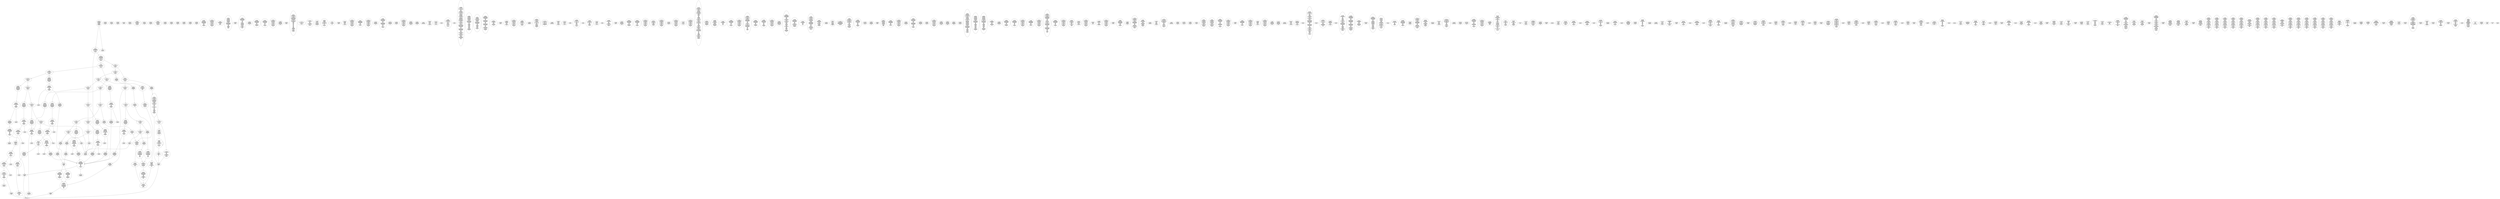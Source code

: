 /* Generated by GvGen v.1.0 (https://www.github.com/stricaud/gvgen) */

digraph G {
compound=true;
   node1 [label="[anywhere]"];
   node2 [label="# 0x0
PUSHX Data
PUSHX Data
MSTORE
CALLVALUE
ISZERO
PUSHX Data
JUMPI
"];
   node3 [label="# 0xc
PUSHX Data
REVERT
"];
   node4 [label="# 0x10
JUMPDEST
PUSHX LogicData
CALLDATASIZE
LT
PUSHX Data
JUMPI
"];
   node5 [label="# 0x1a
PUSHX Data
CALLDATALOAD
PUSHX BitData
SHR
PUSHX LogicData
GT
PUSHX Data
JUMPI
"];
   node6 [label="# 0x2b
PUSHX LogicData
GT
PUSHX Data
JUMPI
"];
   node7 [label="# 0x36
PUSHX LogicData
EQ
PUSHX Data
JUMPI
"];
   node8 [label="# 0x41
PUSHX LogicData
EQ
PUSHX Data
JUMPI
"];
   node9 [label="# 0x4c
PUSHX LogicData
EQ
PUSHX Data
JUMPI
"];
   node10 [label="# 0x57
PUSHX LogicData
EQ
PUSHX Data
JUMPI
"];
   node11 [label="# 0x62
PUSHX LogicData
EQ
PUSHX Data
JUMPI
"];
   node12 [label="# 0x6d
PUSHX LogicData
EQ
PUSHX Data
JUMPI
"];
   node13 [label="# 0x78
PUSHX Data
JUMP
"];
   node14 [label="# 0x7c
JUMPDEST
PUSHX LogicData
EQ
PUSHX Data
JUMPI
"];
   node15 [label="# 0x88
PUSHX LogicData
EQ
PUSHX Data
JUMPI
"];
   node16 [label="# 0x93
PUSHX LogicData
EQ
PUSHX Data
JUMPI
"];
   node17 [label="# 0x9e
PUSHX LogicData
EQ
PUSHX Data
JUMPI
"];
   node18 [label="# 0xa9
PUSHX LogicData
EQ
PUSHX Data
JUMPI
"];
   node19 [label="# 0xb4
PUSHX Data
JUMP
"];
   node20 [label="# 0xb8
JUMPDEST
PUSHX LogicData
GT
PUSHX Data
JUMPI
"];
   node21 [label="# 0xc4
PUSHX LogicData
EQ
PUSHX Data
JUMPI
"];
   node22 [label="# 0xcf
PUSHX LogicData
EQ
PUSHX Data
JUMPI
"];
   node23 [label="# 0xda
PUSHX LogicData
EQ
PUSHX Data
JUMPI
"];
   node24 [label="# 0xe5
PUSHX LogicData
EQ
PUSHX Data
JUMPI
"];
   node25 [label="# 0xf0
PUSHX LogicData
EQ
PUSHX Data
JUMPI
"];
   node26 [label="# 0xfb
PUSHX Data
JUMP
"];
   node27 [label="# 0xff
JUMPDEST
PUSHX LogicData
EQ
PUSHX Data
JUMPI
"];
   node28 [label="# 0x10a
PUSHX LogicData
EQ
PUSHX Data
JUMPI
"];
   node29 [label="# 0x115
PUSHX LogicData
EQ
PUSHX Data
JUMPI
"];
   node30 [label="# 0x120
PUSHX LogicData
EQ
PUSHX Data
JUMPI
"];
   node31 [label="# 0x12b
PUSHX LogicData
EQ
PUSHX Data
JUMPI
"];
   node32 [label="# 0x136
JUMPDEST
PUSHX Data
REVERT
"];
   node33 [label="# 0x13b
JUMPDEST
PUSHX Data
PUSHX Data
CALLDATASIZE
PUSHX Data
PUSHX Data
JUMP
"];
   node34 [label="# 0x149
JUMPDEST
PUSHX Data
JUMP
"];
   node35 [label="# 0x14e
JUMPDEST
PUSHX MemData
MLOAD
PUSHX Data
PUSHX Data
JUMP
"];
   node36 [label="# 0x15b
JUMPDEST
PUSHX MemData
MLOAD
SUB
RETURN
"];
   node37 [label="# 0x164
JUMPDEST
PUSHX Data
PUSHX Data
CALLDATASIZE
PUSHX Data
PUSHX Data
JUMP
"];
   node38 [label="# 0x172
JUMPDEST
PUSHX Data
JUMP
"];
   node39 [label="# 0x177
JUMPDEST
PUSHX MemData
MLOAD
PUSHX Data
PUSHX Data
JUMP
"];
   node40 [label="# 0x184
JUMPDEST
PUSHX Data
PUSHX Data
CALLDATASIZE
PUSHX Data
PUSHX Data
JUMP
"];
   node41 [label="# 0x192
JUMPDEST
PUSHX Data
JUMP
"];
   node42 [label="# 0x197
JUMPDEST
STOP
"];
   node43 [label="# 0x199
JUMPDEST
PUSHX Data
PUSHX Data
CALLDATASIZE
PUSHX Data
PUSHX Data
JUMP
"];
   node44 [label="# 0x1a7
JUMPDEST
PUSHX Data
JUMP
"];
   node45 [label="# 0x1ac
JUMPDEST
PUSHX MemData
MLOAD
PUSHX Data
PUSHX Data
JUMP
"];
   node46 [label="# 0x1b9
JUMPDEST
PUSHX Data
PUSHX Data
CALLDATASIZE
PUSHX Data
PUSHX Data
JUMP
"];
   node47 [label="# 0x1c7
JUMPDEST
PUSHX Data
JUMP
"];
   node48 [label="# 0x1cc
JUMPDEST
PUSHX Data
PUSHX Data
JUMP
"];
   node49 [label="# 0x1d4
JUMPDEST
PUSHX Data
PUSHX Data
CALLDATASIZE
PUSHX Data
PUSHX Data
JUMP
"];
   node50 [label="# 0x1e2
JUMPDEST
PUSHX Data
JUMP
"];
   node51 [label="# 0x1e7
JUMPDEST
PUSHX MemData
MLOAD
PUSHX Data
PUSHX Data
JUMP
"];
   node52 [label="# 0x1f4
JUMPDEST
PUSHX Data
PUSHX Data
JUMP
"];
   node53 [label="# 0x1fc
JUMPDEST
PUSHX Data
PUSHX Data
CALLDATASIZE
PUSHX Data
PUSHX Data
JUMP
"];
   node54 [label="# 0x20a
JUMPDEST
PUSHX Data
JUMP
"];
   node55 [label="# 0x20f
JUMPDEST
PUSHX Data
PUSHX Data
JUMP
"];
   node56 [label="# 0x217
JUMPDEST
PUSHX Data
PUSHX Data
JUMP
"];
   node57 [label="# 0x21f
JUMPDEST
PUSHX Data
PUSHX Data
JUMP
"];
   node58 [label="# 0x227
JUMPDEST
PUSHX MemData
MLOAD
PUSHX Data
PUSHX Data
JUMP
"];
   node59 [label="# 0x234
JUMPDEST
PUSHX Data
PUSHX Data
CALLDATASIZE
PUSHX Data
PUSHX Data
JUMP
"];
   node60 [label="# 0x242
JUMPDEST
PUSHX Data
JUMP
"];
   node61 [label="# 0x247
JUMPDEST
PUSHX Data
PUSHX Data
JUMP
"];
   node62 [label="# 0x24f
JUMPDEST
PUSHX Data
PUSHX Data
JUMP
"];
   node63 [label="# 0x257
JUMPDEST
PUSHX Data
PUSHX Data
JUMP
"];
   node64 [label="# 0x25f
JUMPDEST
PUSHX Data
PUSHX Data
CALLDATASIZE
PUSHX Data
PUSHX Data
JUMP
"];
   node65 [label="# 0x26d
JUMPDEST
PUSHX Data
JUMP
"];
   node66 [label="# 0x272
JUMPDEST
PUSHX Data
PUSHX Data
CALLDATASIZE
PUSHX Data
PUSHX Data
JUMP
"];
   node67 [label="# 0x280
JUMPDEST
PUSHX Data
JUMP
"];
   node68 [label="# 0x285
JUMPDEST
PUSHX Data
PUSHX Data
CALLDATASIZE
PUSHX Data
PUSHX Data
JUMP
"];
   node69 [label="# 0x293
JUMPDEST
PUSHX Data
JUMP
"];
   node70 [label="# 0x298
JUMPDEST
PUSHX Data
PUSHX Data
CALLDATASIZE
PUSHX Data
PUSHX Data
JUMP
"];
   node71 [label="# 0x2a6
JUMPDEST
PUSHX Data
JUMP
"];
   node72 [label="# 0x2ab
JUMPDEST
PUSHX Data
PUSHX Data
JUMP
"];
   node73 [label="# 0x2b3
JUMPDEST
PUSHX Data
PUSHX ArithData
PUSHX BitData
PUSHX BitData
SHL
SUB
AND
PUSHX Data
JUMPI
"];
   node74 [label="# 0x2c4
PUSHX MemData
MLOAD
PUSHX BitData
PUSHX BitData
SHL
MSTORE
PUSHX ArithData
ADD
PUSHX Data
PUSHX Data
JUMP
"];
   node75 [label="# 0x2db
JUMPDEST
PUSHX MemData
MLOAD
SUB
REVERT
"];
   node76 [label="# 0x2e4
JUMPDEST
PUSHX Data
MSTORE
PUSHX Data
PUSHX Data
MSTORE
PUSHX Data
SHA3
PUSHX ArithData
PUSHX BitData
PUSHX BitData
SHL
SUB
AND
MSTORE
MSTORE
SHA3
SLOAD
"];
   node77 [label="# 0x309
JUMPDEST
JUMP
"];
   node78 [label="# 0x30f
JUMPDEST
PUSHX ArithData
PUSHX BitData
PUSHX BitData
SHL
SUB
NOT
AND
PUSHX Data
MSTORE
PUSHX Data
MSTORE
PUSHX Data
SHA3
SLOAD
PUSHX BitData
AND
JUMP
"];
   node79 [label="# 0x32e
JUMPDEST
PUSHX Data
PUSHX Data
JUMP
"];
   node80 [label="# 0x336
JUMPDEST
PUSHX ArithData
PUSHX BitData
PUSHX BitData
SHL
SUB
AND
PUSHX Data
PUSHX Data
JUMP
"];
   node81 [label="# 0x347
JUMPDEST
PUSHX ArithData
PUSHX BitData
PUSHX BitData
SHL
SUB
AND
EQ
PUSHX Data
JUMPI
"];
   node82 [label="# 0x356
PUSHX MemData
MLOAD
PUSHX BitData
PUSHX BitData
SHL
MSTORE
PUSHX ArithData
ADD
PUSHX Data
PUSHX Data
JUMP
"];
   node83 [label="# 0x36d
JUMPDEST
PUSHX Data
PUSHX Data
PUSHX Data
JUMP
"];
   node84 [label="# 0x379
JUMPDEST
JUMP
"];
   node85 [label="# 0x37e
JUMPDEST
PUSHX StorData
SLOAD
PUSHX MemData
MLOAD
PUSHX ArithData
PUSHX ArithData
PUSHX Data
PUSHX BitData
NOT
PUSHX ArithData
PUSHX BitData
AND
ISZERO
MUL
ADD
AND
DIV
ADD
DIV
MUL
ADD
ADD
MSTORE
MSTORE
PUSHX Data
ADD
ISZERO
PUSHX Data
JUMPI
"];
   node86 [label="# 0x3c4
PUSHX LogicData
LT
PUSHX Data
JUMPI
"];
   node87 [label="# 0x3cc
PUSHX ArithData
SLOAD
DIV
MUL
MSTORE
PUSHX ArithData
ADD
PUSHX Data
JUMP
"];
   node88 [label="# 0x3df
JUMPDEST
ADD
PUSHX Data
MSTORE
PUSHX Data
PUSHX Data
SHA3
"];
   node89 [label="# 0x3ed
JUMPDEST
SLOAD
MSTORE
PUSHX ArithData
ADD
PUSHX ArithData
ADD
GT
PUSHX Data
JUMPI
"];
   node90 [label="# 0x401
SUB
PUSHX BitData
AND
ADD
"];
   node91 [label="# 0x40a
JUMPDEST
JUMP
"];
   node92 [label="# 0x416
JUMPDEST
MLOAD
MLOAD
EQ
PUSHX Data
JUMPI
"];
   node93 [label="# 0x420
PUSHX MemData
MLOAD
PUSHX BitData
PUSHX BitData
SHL
MSTORE
PUSHX ArithData
ADD
PUSHX Data
PUSHX Data
JUMP
"];
   node94 [label="# 0x437
JUMPDEST
PUSHX ArithData
PUSHX BitData
PUSHX BitData
SHL
SUB
AND
PUSHX Data
JUMPI
"];
   node95 [label="# 0x446
PUSHX MemData
MLOAD
PUSHX BitData
PUSHX BitData
SHL
MSTORE
PUSHX ArithData
ADD
PUSHX Data
PUSHX Data
JUMP
"];
   node96 [label="# 0x45d
JUMPDEST
PUSHX Data
PUSHX Data
JUMP
"];
   node97 [label="# 0x465
JUMPDEST
PUSHX ArithData
PUSHX BitData
PUSHX BitData
SHL
SUB
AND
PUSHX ArithData
PUSHX BitData
PUSHX BitData
SHL
SUB
AND
EQ
PUSHX Data
JUMPI
"];
   node98 [label="# 0x47f
PUSHX Data
PUSHX Data
PUSHX Data
JUMP
"];
   node99 [label="# 0x48b
JUMPDEST
PUSHX Data
JUMPI
"];
   node100 [label="# 0x490
PUSHX MemData
MLOAD
PUSHX BitData
PUSHX BitData
SHL
MSTORE
PUSHX ArithData
ADD
PUSHX Data
PUSHX Data
JUMP
"];
   node101 [label="# 0x4a7
JUMPDEST
PUSHX Data
PUSHX Data
PUSHX Data
JUMP
"];
   node102 [label="# 0x4b1
JUMPDEST
PUSHX Data
PUSHX Data
JUMP
"];
   node103 [label="# 0x4c1
JUMPDEST
PUSHX Data
"];
   node104 [label="# 0x4c4
JUMPDEST
MLOAD
LT
ISZERO
PUSHX Data
JUMPI
"];
   node105 [label="# 0x4ce
PUSHX Data
MLOAD
LT
PUSHX Data
JUMPI
"];
   node106 [label="# 0x4da
INVALID
"];
   node107 [label="# 0x4db
JUMPDEST
PUSHX ArithData
MUL
PUSHX ArithData
ADD
ADD
MLOAD
PUSHX Data
MLOAD
LT
PUSHX Data
JUMPI
"];
   node108 [label="# 0x4f2
INVALID
"];
   node109 [label="# 0x4f3
JUMPDEST
PUSHX ArithData
MUL
PUSHX ArithData
ADD
ADD
MLOAD
PUSHX Data
PUSHX MemData
MLOAD
PUSHX ArithData
ADD
PUSHX Data
MSTORE
PUSHX Data
MSTORE
PUSHX ArithData
ADD
PUSHX Data
PUSHX Data
CODECOPY
PUSHX Data
PUSHX ArithData
MSTORE
PUSHX ArithData
ADD
MSTORE
PUSHX ArithData
ADD
PUSHX Data
SHA3
PUSHX ArithData
PUSHX ArithData
PUSHX BitData
PUSHX BitData
SHL
SUB
AND
PUSHX ArithData
PUSHX BitData
PUSHX BitData
SHL
SUB
AND
MSTORE
PUSHX ArithData
ADD
MSTORE
PUSHX ArithData
ADD
PUSHX Data
SHA3
SLOAD
PUSHX BitData
PUSHX BitData
AND
JUMP
"];
   node110 [label="# 0x560
JUMPDEST
PUSHX Data
MSTORE
PUSHX Data
PUSHX Data
MSTORE
PUSHX Data
SHA3
PUSHX ArithData
PUSHX BitData
PUSHX BitData
SHL
SUB
AND
MSTORE
MSTORE
SHA3
SSTORE
AND
MSTORE
SHA3
SLOAD
PUSHX Data
PUSHX Data
JUMP
"];
   node111 [label="# 0x597
JUMPDEST
PUSHX Data
MSTORE
PUSHX ArithData
PUSHX Data
MSTORE
PUSHX Data
SHA3
PUSHX ArithData
PUSHX BitData
PUSHX BitData
SHL
SUB
AND
MSTORE
MSTORE
SHA3
SSTORE
ADD
PUSHX Data
JUMP
"];
   node112 [label="# 0x5c2
JUMPDEST
PUSHX ArithData
PUSHX BitData
PUSHX BitData
SHL
SUB
AND
PUSHX ArithData
PUSHX BitData
PUSHX BitData
SHL
SUB
AND
PUSHX ArithData
PUSHX BitData
PUSHX BitData
SHL
SUB
AND
PUSHX Data
PUSHX MemData
MLOAD
PUSHX Data
PUSHX Data
JUMP
"];
   node113 [label="# 0x612
JUMPDEST
PUSHX MemData
MLOAD
SUB
LOGX
PUSHX Data
PUSHX Data
JUMP
"];
   node114 [label="# 0x628
JUMPDEST
JUMP
"];
   node115 [label="# 0x630
JUMPDEST
PUSHX StorData
SLOAD
JUMP
"];
   node116 [label="# 0x636
JUMPDEST
PUSHX Data
MLOAD
MLOAD
EQ
PUSHX Data
JUMPI
"];
   node117 [label="# 0x642
PUSHX MemData
MLOAD
PUSHX BitData
PUSHX BitData
SHL
MSTORE
PUSHX ArithData
ADD
PUSHX Data
PUSHX Data
JUMP
"];
   node118 [label="# 0x659
JUMPDEST
PUSHX Data
MLOAD
PUSHX LogicData
GT
ISZERO
PUSHX Data
JUMPI
"];
   node119 [label="# 0x66f
PUSHX Data
REVERT
"];
   node120 [label="# 0x673
JUMPDEST
PUSHX MemData
MLOAD
MSTORE
PUSHX ArithData
MUL
PUSHX ArithData
ADD
ADD
PUSHX Data
MSTORE
ISZERO
PUSHX Data
JUMPI
"];
   node121 [label="# 0x68e
PUSHX ArithData
ADD
PUSHX ArithData
MUL
CALLDATASIZE
CALLDATACOPY
ADD
"];
   node122 [label="# 0x69d
JUMPDEST
PUSHX Data
"];
   node123 [label="# 0x6a3
JUMPDEST
MLOAD
LT
ISZERO
PUSHX Data
JUMPI
"];
   node124 [label="# 0x6ad
PUSHX Data
MLOAD
LT
PUSHX Data
JUMPI
"];
   node125 [label="# 0x6ba
INVALID
"];
   node126 [label="# 0x6bb
JUMPDEST
PUSHX ArithData
MUL
PUSHX ArithData
ADD
ADD
MLOAD
MLOAD
LT
PUSHX Data
JUMPI
"];
   node127 [label="# 0x6ce
INVALID
"];
   node128 [label="# 0x6cf
JUMPDEST
PUSHX ArithData
MUL
PUSHX ArithData
ADD
ADD
MLOAD
PUSHX Data
JUMP
"];
   node129 [label="# 0x6dc
JUMPDEST
MLOAD
LT
PUSHX Data
JUMPI
"];
   node130 [label="# 0x6e7
INVALID
"];
   node131 [label="# 0x6e8
JUMPDEST
PUSHX ArithData
MUL
ADD
ADD
MSTORE
PUSHX ArithData
ADD
PUSHX Data
JUMP
"];
   node132 [label="# 0x6fb
JUMPDEST
JUMP
"];
   node133 [label="# 0x703
JUMPDEST
PUSHX StorData
SLOAD
JUMP
"];
   node134 [label="# 0x709
JUMPDEST
PUSHX Data
PUSHX Data
PUSHX Data
JUMP
"];
   node135 [label="# 0x713
JUMPDEST
PUSHX ArithData
PUSHX BitData
PUSHX BitData
SHL
SUB
AND
PUSHX Data
PUSHX Data
JUMP
"];
   node136 [label="# 0x724
JUMPDEST
PUSHX ArithData
PUSHX BitData
PUSHX BitData
SHL
SUB
AND
EQ
PUSHX Data
JUMPI
"];
   node137 [label="# 0x733
PUSHX MemData
MLOAD
PUSHX BitData
PUSHX BitData
SHL
MSTORE
PUSHX ArithData
ADD
PUSHX Data
PUSHX Data
JUMP
"];
   node138 [label="# 0x74a
JUMPDEST
PUSHX StorData
SLOAD
PUSHX BitData
AND
ISZERO
PUSHX Data
JUMPI
"];
   node139 [label="# 0x756
PUSHX MemData
MLOAD
PUSHX BitData
PUSHX BitData
SHL
MSTORE
PUSHX ArithData
ADD
PUSHX Data
PUSHX Data
JUMP
"];
   node140 [label="# 0x76d
JUMPDEST
PUSHX Data
JUMPI
"];
   node141 [label="# 0x773
PUSHX MemData
MLOAD
PUSHX BitData
PUSHX BitData
SHL
MSTORE
PUSHX ArithData
ADD
PUSHX Data
PUSHX Data
JUMP
"];
   node142 [label="# 0x78a
JUMPDEST
EQ
PUSHX Data
JUMPI
"];
   node143 [label="# 0x792
PUSHX MemData
MLOAD
PUSHX BitData
PUSHX BitData
SHL
MSTORE
PUSHX ArithData
ADD
PUSHX Data
PUSHX Data
JUMP
"];
   node144 [label="# 0x7a9
JUMPDEST
PUSHX StorData
SLOAD
PUSHX BitData
SHL
PUSHX Data
MSTORE
PUSHX Data
PUSHX ArithData
MSTORE
PUSHX MemData
SHA3
SSTORE
MLOAD
MUL
ADD
ADD
MSTORE
MSTORE
PUSHX Data
ADD
CALLDATACOPY
PUSHX Data
ADD
MSTORE
PUSHX MemData
MLOAD
PUSHX ArithData
MUL
ADD
ADD
MSTORE
MSTORE
ADD
CALLDATACOPY
PUSHX Data
ADD
MSTORE
PUSHX MemData
MLOAD
PUSHX ArithData
PUSHX ArithData
ADD
DIV
MUL
ADD
ADD
MSTORE
MSTORE
ADD
CALLDATACOPY
PUSHX Data
ADD
MSTORE
PUSHX Data
JUMP
"];
   node145 [label="# 0x861
JUMPDEST
PUSHX StorData
SLOAD
PUSHX Data
PUSHX Data
PUSHX Data
JUMP
"];
   node146 [label="# 0x86f
JUMPDEST
PUSHX Data
SSTORE
PUSHX MemData
MLOAD
CALLER
PUSHX Data
PUSHX Data
PUSHX Data
JUMP
"];
   node147 [label="# 0x8a6
JUMPDEST
PUSHX MemData
MLOAD
SUB
LOGX
JUMP
"];
   node148 [label="# 0x8ba
JUMPDEST
PUSHX Data
PUSHX Data
JUMP
"];
   node149 [label="# 0x8c2
JUMPDEST
PUSHX ArithData
PUSHX BitData
PUSHX BitData
SHL
SUB
AND
PUSHX Data
PUSHX Data
JUMP
"];
   node150 [label="# 0x8d3
JUMPDEST
PUSHX ArithData
PUSHX BitData
PUSHX BitData
SHL
SUB
AND
EQ
PUSHX Data
JUMPI
"];
   node151 [label="# 0x8e2
PUSHX MemData
MLOAD
PUSHX BitData
PUSHX BitData
SHL
MSTORE
PUSHX ArithData
ADD
PUSHX Data
PUSHX Data
JUMP
"];
   node152 [label="# 0x8f9
JUMPDEST
PUSHX StorData
SLOAD
PUSHX MemData
MLOAD
PUSHX Data
PUSHX ArithData
PUSHX BitData
PUSHX BitData
SHL
SUB
AND
PUSHX Data
LOGX
PUSHX StorData
SLOAD
PUSHX ArithData
PUSHX BitData
PUSHX BitData
SHL
SUB
NOT
AND
SSTORE
JUMP
"];
   node153 [label="# 0x943
JUMPDEST
PUSHX StorData
SLOAD
PUSHX MemData
MLOAD
PUSHX ArithData
PUSHX Data
PUSHX BitData
AND
ISZERO
PUSHX ArithData
MUL
PUSHX BitData
NOT
ADD
AND
DIV
PUSHX ArithData
ADD
DIV
MUL
ADD
ADD
MSTORE
MSTORE
ADD
ISZERO
PUSHX Data
JUMPI
"];
   node154 [label="# 0x983
PUSHX LogicData
LT
PUSHX Data
JUMPI
"];
   node155 [label="# 0x98b
PUSHX ArithData
SLOAD
DIV
MUL
MSTORE
PUSHX ArithData
ADD
PUSHX Data
JUMP
"];
   node156 [label="# 0x99e
JUMPDEST
ADD
PUSHX Data
MSTORE
PUSHX Data
PUSHX Data
SHA3
"];
   node157 [label="# 0x9ac
JUMPDEST
SLOAD
MSTORE
PUSHX ArithData
ADD
PUSHX ArithData
ADD
GT
PUSHX Data
JUMPI
"];
   node158 [label="# 0x9c0
SUB
PUSHX BitData
AND
ADD
"];
   node159 [label="# 0x9c9
JUMPDEST
JUMP
"];
   node160 [label="# 0x9d1
JUMPDEST
PUSHX StorData
SLOAD
PUSHX ArithData
PUSHX BitData
PUSHX BitData
SHL
SUB
AND
"];
   node161 [label="# 0x9de
JUMPDEST
JUMP
"];
   node162 [label="# 0x9e1
JUMPDEST
PUSHX ArithData
PUSHX BitData
PUSHX BitData
SHL
SUB
AND
PUSHX Data
PUSHX Data
JUMP
"];
   node163 [label="# 0x9f3
JUMPDEST
PUSHX ArithData
PUSHX BitData
PUSHX BitData
SHL
SUB
AND
EQ
ISZERO
PUSHX Data
JUMPI
"];
   node164 [label="# 0xa03
PUSHX MemData
MLOAD
PUSHX BitData
PUSHX BitData
SHL
MSTORE
PUSHX ArithData
ADD
PUSHX Data
PUSHX Data
JUMP
"];
   node165 [label="# 0xa1a
JUMPDEST
PUSHX Data
PUSHX Data
PUSHX Data
PUSHX Data
JUMP
"];
   node166 [label="# 0xa27
JUMPDEST
PUSHX ArithData
PUSHX BitData
PUSHX BitData
SHL
SUB
AND
MSTORE
PUSHX ArithData
ADD
MSTORE
PUSHX ArithData
ADD
PUSHX Data
SHA3
AND
MSTORE
MSTORE
SHA3
SLOAD
PUSHX BitData
NOT
AND
ISZERO
ISZERO
OR
SSTORE
PUSHX Data
PUSHX Data
JUMP
"];
   node167 [label="# 0xa6b
JUMPDEST
PUSHX ArithData
PUSHX BitData
PUSHX BitData
SHL
SUB
AND
PUSHX Data
PUSHX MemData
MLOAD
PUSHX Data
PUSHX Data
JUMP
"];
   node168 [label="# 0xaa3
JUMPDEST
PUSHX MemData
MLOAD
SUB
LOGX
JUMP
"];
   node169 [label="# 0xaaf
JUMPDEST
PUSHX StorData
SLOAD
PUSHX ArithData
PUSHX BitData
PUSHX BitData
SHL
SUB
AND
JUMP
"];
   node170 [label="# 0xabe
JUMPDEST
PUSHX StorData
SLOAD
PUSHX ArithData
PUSHX BitData
PUSHX BitData
SHL
SUB
AND
JUMP
"];
   node171 [label="# 0xacd
JUMPDEST
PUSHX StorData
SLOAD
PUSHX BitData
AND
JUMP
"];
   node172 [label="# 0xad6
JUMPDEST
PUSHX StorData
SLOAD
PUSHX MemData
MLOAD
PUSHX BitData
PUSHX BitData
SHL
MSTORE
PUSHX Data
PUSHX ArithData
PUSHX BitData
PUSHX BitData
SHL
SUB
AND
AND
PUSHX Data
PUSHX Data
PUSHX ArithData
ADD
PUSHX Data
JUMP
"];
   node173 [label="# 0xb0f
JUMPDEST
PUSHX Data
PUSHX MemData
MLOAD
SUB
EXTCODESIZE
ISZERO
ISZERO
PUSHX Data
JUMPI
"];
   node174 [label="# 0xb23
PUSHX Data
REVERT
"];
   node175 [label="# 0xb27
JUMPDEST
GAS
STATICCALL
ISZERO
ISZERO
PUSHX Data
JUMPI
"];
   node176 [label="# 0xb32
RETURNDATASIZE
PUSHX Data
RETURNDATACOPY
RETURNDATASIZE
PUSHX Data
REVERT
"];
   node177 [label="# 0xb3b
JUMPDEST
PUSHX MemData
MLOAD
RETURNDATASIZE
PUSHX BitData
NOT
PUSHX ArithData
ADD
AND
ADD
PUSHX Data
MSTORE
ADD
PUSHX Data
PUSHX Data
JUMP
"];
   node178 [label="# 0xb5f
JUMPDEST
PUSHX ArithData
PUSHX BitData
PUSHX BitData
SHL
SUB
AND
EQ
ISZERO
PUSHX Data
JUMPI
"];
   node179 [label="# 0xb6f
PUSHX Data
PUSHX Data
JUMP
"];
   node180 [label="# 0xb78
JUMPDEST
PUSHX Data
PUSHX Data
JUMP
"];
   node181 [label="# 0xb82
JUMPDEST
JUMP
"];
   node182 [label="# 0xb8a
JUMPDEST
PUSHX Data
PUSHX Data
MSTORE
PUSHX Data
MSTORE
PUSHX Data
SHA3
SLOAD
JUMP
"];
   node183 [label="# 0xb9c
JUMPDEST
PUSHX ArithData
PUSHX BitData
PUSHX BitData
SHL
SUB
AND
PUSHX Data
JUMPI
"];
   node184 [label="# 0xbab
PUSHX MemData
MLOAD
PUSHX BitData
PUSHX BitData
SHL
MSTORE
PUSHX ArithData
ADD
PUSHX Data
PUSHX Data
JUMP
"];
   node185 [label="# 0xbc2
JUMPDEST
PUSHX Data
PUSHX Data
JUMP
"];
   node186 [label="# 0xbca
JUMPDEST
PUSHX ArithData
PUSHX BitData
PUSHX BitData
SHL
SUB
AND
PUSHX ArithData
PUSHX BitData
PUSHX BitData
SHL
SUB
AND
EQ
PUSHX Data
JUMPI
"];
   node187 [label="# 0xbe4
PUSHX Data
PUSHX Data
PUSHX Data
JUMP
"];
   node188 [label="# 0xbf0
JUMPDEST
PUSHX Data
JUMPI
"];
   node189 [label="# 0xbf5
PUSHX MemData
MLOAD
PUSHX BitData
PUSHX BitData
SHL
MSTORE
PUSHX ArithData
ADD
PUSHX Data
PUSHX Data
JUMP
"];
   node190 [label="# 0xc0c
JUMPDEST
PUSHX Data
PUSHX Data
PUSHX Data
JUMP
"];
   node191 [label="# 0xc16
JUMPDEST
PUSHX Data
PUSHX Data
PUSHX Data
JUMP
"];
   node192 [label="# 0xc27
JUMPDEST
PUSHX Data
PUSHX Data
JUMP
"];
   node193 [label="# 0xc30
JUMPDEST
PUSHX Data
JUMP
"];
   node194 [label="# 0xc36
JUMPDEST
PUSHX Data
PUSHX MemData
MLOAD
PUSHX ArithData
ADD
PUSHX Data
MSTORE
PUSHX Data
MSTORE
PUSHX ArithData
ADD
PUSHX Data
PUSHX Data
CODECOPY
PUSHX Data
MSTORE
PUSHX Data
PUSHX Data
MSTORE
PUSHX Data
SHA3
PUSHX ArithData
PUSHX BitData
PUSHX BitData
SHL
SUB
AND
MSTORE
MSTORE
SHA3
SLOAD
PUSHX Data
JUMP
"];
   node195 [label="# 0xc7d
JUMPDEST
PUSHX Data
MSTORE
PUSHX Data
PUSHX Data
MSTORE
PUSHX Data
SHA3
PUSHX ArithData
PUSHX BitData
PUSHX BitData
SHL
SUB
AND
MSTORE
MSTORE
SHA3
SSTORE
AND
MSTORE
SHA3
SLOAD
PUSHX Data
PUSHX Data
JUMP
"];
   node196 [label="# 0xcb4
JUMPDEST
PUSHX Data
MSTORE
PUSHX Data
PUSHX Data
MSTORE
PUSHX MemData
SHA3
PUSHX ArithData
PUSHX BitData
PUSHX BitData
SHL
SUB
AND
MSTORE
MSTORE
SHA3
SSTORE
MLOAD
AND
AND
PUSHX Data
PUSHX Data
PUSHX Data
JUMP
"];
   node197 [label="# 0xd1a
JUMPDEST
PUSHX MemData
MLOAD
SUB
LOGX
PUSHX Data
PUSHX Data
JUMP
"];
   node198 [label="# 0xd30
JUMPDEST
PUSHX Data
PUSHX Data
JUMP
"];
   node199 [label="# 0xd38
JUMPDEST
PUSHX ArithData
PUSHX BitData
PUSHX BitData
SHL
SUB
AND
PUSHX Data
PUSHX Data
JUMP
"];
   node200 [label="# 0xd49
JUMPDEST
PUSHX ArithData
PUSHX BitData
PUSHX BitData
SHL
SUB
AND
EQ
PUSHX Data
JUMPI
"];
   node201 [label="# 0xd58
PUSHX MemData
MLOAD
PUSHX BitData
PUSHX BitData
SHL
MSTORE
PUSHX ArithData
ADD
PUSHX Data
PUSHX Data
JUMP
"];
   node202 [label="# 0xd6f
JUMPDEST
PUSHX ArithData
PUSHX BitData
PUSHX BitData
SHL
SUB
AND
PUSHX Data
JUMPI
"];
   node203 [label="# 0xd7e
PUSHX MemData
MLOAD
PUSHX BitData
PUSHX BitData
SHL
MSTORE
PUSHX ArithData
ADD
PUSHX Data
PUSHX Data
JUMP
"];
   node204 [label="# 0xd95
JUMPDEST
PUSHX StorData
SLOAD
PUSHX MemData
MLOAD
PUSHX ArithData
PUSHX BitData
PUSHX BitData
SHL
SUB
AND
AND
PUSHX Data
PUSHX Data
LOGX
PUSHX StorData
SLOAD
PUSHX ArithData
PUSHX BitData
PUSHX BitData
SHL
SUB
NOT
AND
PUSHX ArithData
PUSHX BitData
PUSHX BitData
SHL
SUB
AND
OR
SSTORE
JUMP
"];
   node205 [label="# 0xdf1
JUMPDEST
PUSHX Data
PUSHX Data
JUMP
"];
   node206 [label="# 0xdf9
JUMPDEST
PUSHX ArithData
PUSHX BitData
PUSHX BitData
SHL
SUB
AND
PUSHX Data
PUSHX Data
JUMP
"];
   node207 [label="# 0xe0a
JUMPDEST
PUSHX ArithData
PUSHX BitData
PUSHX BitData
SHL
SUB
AND
EQ
PUSHX Data
JUMPI
"];
   node208 [label="# 0xe19
PUSHX MemData
MLOAD
PUSHX BitData
PUSHX BitData
SHL
MSTORE
PUSHX ArithData
ADD
PUSHX Data
PUSHX Data
JUMP
"];
   node209 [label="# 0xe30
JUMPDEST
PUSHX StorData
SLOAD
PUSHX BitData
NOT
AND
PUSHX BitData
OR
SSTORE
JUMP
"];
   node210 [label="# 0xe3f
JUMPDEST
CALLER
JUMP
"];
   node211 [label="# 0xe43
JUMPDEST
PUSHX Data
GT
ISZERO
PUSHX Data
JUMPI
"];
   node212 [label="# 0xe4f
PUSHX MemData
MLOAD
PUSHX BitData
PUSHX BitData
SHL
MSTORE
PUSHX ArithData
ADD
PUSHX Data
PUSHX Data
JUMP
"];
   node213 [label="# 0xe67
JUMPDEST
SUB
JUMP
"];
   node214 [label="# 0xe6f
JUMPDEST
PUSHX Data
ADD
LT
ISZERO
PUSHX Data
JUMPI
"];
   node215 [label="# 0xe7d
PUSHX MemData
MLOAD
PUSHX BitData
PUSHX BitData
SHL
MSTORE
PUSHX ArithData
ADD
PUSHX Data
PUSHX Data
JUMP
"];
   node216 [label="# 0xe94
JUMPDEST
JUMP
"];
   node217 [label="# 0xe9b
JUMPDEST
PUSHX Data
PUSHX ArithData
PUSHX BitData
PUSHX BitData
SHL
SUB
AND
PUSHX Data
JUMP
"];
   node218 [label="# 0xead
JUMPDEST
ISZERO
PUSHX Data
JUMPI
"];
   node219 [label="# 0xeb3
PUSHX MemData
MLOAD
PUSHX BitData
PUSHX BitData
SHL
MSTORE
PUSHX ArithData
PUSHX BitData
PUSHX BitData
SHL
SUB
AND
PUSHX Data
PUSHX Data
PUSHX ArithData
ADD
PUSHX Data
JUMP
"];
   node220 [label="# 0xee6
JUMPDEST
PUSHX Data
PUSHX MemData
MLOAD
SUB
PUSHX Data
EXTCODESIZE
ISZERO
ISZERO
PUSHX Data
JUMPI
"];
   node221 [label="# 0xefc
PUSHX Data
REVERT
"];
   node222 [label="# 0xf00
JUMPDEST
GAS
CALL
ISZERO
PUSHX Data
JUMPI
"];
   node223 [label="# 0xf0e
PUSHX MemData
MLOAD
PUSHX ArithData
RETURNDATASIZE
ADD
PUSHX BitData
NOT
AND
ADD
MSTORE
PUSHX Data
ADD
PUSHX Data
JUMP
"];
   node224 [label="# 0xf2d
JUMPDEST
PUSHX Data
"];
   node225 [label="# 0xf30
JUMPDEST
PUSHX Data
JUMPI
"];
   node226 [label="# 0xf35
PUSHX Data
PUSHX Data
JUMP
"];
   node227 [label="# 0xf3c
JUMPDEST
PUSHX Data
JUMPI
"];
   node228 [label="# 0xf42
PUSHX Data
JUMP
"];
   node229 [label="# 0xf47
JUMPDEST
PUSHX MemData
MLOAD
PUSHX BitData
PUSHX BitData
SHL
MSTORE
PUSHX ArithData
ADD
PUSHX Data
PUSHX Data
JUMP
"];
   node230 [label="# 0xf61
JUMPDEST
PUSHX MemData
MLOAD
PUSHX BitData
PUSHX BitData
SHL
MSTORE
PUSHX ArithData
ADD
PUSHX Data
PUSHX Data
JUMP
"];
   node231 [label="# 0xf79
JUMPDEST
PUSHX ArithData
PUSHX BitData
PUSHX BitData
SHL
SUB
NOT
AND
PUSHX BitData
PUSHX BitData
SHL
EQ
PUSHX Data
JUMPI
"];
   node232 [label="# 0xf92
PUSHX MemData
MLOAD
PUSHX BitData
PUSHX BitData
SHL
MSTORE
PUSHX ArithData
ADD
PUSHX Data
PUSHX Data
JUMP
"];
   node233 [label="# 0xfa9
JUMPDEST
JUMP
"];
   node234 [label="# 0xfb2
JUMPDEST
PUSHX ArithData
PUSHX BitData
PUSHX BitData
SHL
SUB
AND
PUSHX Data
JUMPI
"];
   node235 [label="# 0xfc1
PUSHX MemData
MLOAD
PUSHX BitData
PUSHX BitData
SHL
MSTORE
PUSHX ArithData
ADD
PUSHX Data
PUSHX Data
JUMP
"];
   node236 [label="# 0xfd8
JUMPDEST
MLOAD
MLOAD
EQ
PUSHX Data
JUMPI
"];
   node237 [label="# 0xfe2
PUSHX MemData
MLOAD
PUSHX BitData
PUSHX BitData
SHL
MSTORE
PUSHX ArithData
ADD
PUSHX Data
PUSHX Data
JUMP
"];
   node238 [label="# 0xff9
JUMPDEST
PUSHX Data
PUSHX Data
PUSHX Data
JUMP
"];
   node239 [label="# 0x1003
JUMPDEST
PUSHX Data
PUSHX Data
PUSHX Data
JUMP
"];
   node240 [label="# 0x1014
JUMPDEST
PUSHX Data
"];
   node241 [label="# 0x1017
JUMPDEST
MLOAD
LT
ISZERO
PUSHX Data
JUMPI
"];
   node242 [label="# 0x1021
PUSHX Data
PUSHX Data
PUSHX Data
MLOAD
LT
PUSHX Data
JUMPI
"];
   node243 [label="# 0x1032
INVALID
"];
   node244 [label="# 0x1033
JUMPDEST
PUSHX ArithData
MUL
PUSHX ArithData
ADD
ADD
MLOAD
MSTORE
PUSHX ArithData
ADD
MSTORE
PUSHX ArithData
ADD
PUSHX Data
SHA3
PUSHX ArithData
PUSHX ArithData
PUSHX BitData
PUSHX BitData
SHL
SUB
AND
PUSHX ArithData
PUSHX BitData
PUSHX BitData
SHL
SUB
AND
MSTORE
PUSHX ArithData
ADD
MSTORE
PUSHX ArithData
ADD
PUSHX Data
SHA3
SLOAD
MLOAD
LT
PUSHX Data
JUMPI
"];
   node245 [label="# 0x1078
INVALID
"];
   node246 [label="# 0x1079
JUMPDEST
PUSHX ArithData
MUL
PUSHX ArithData
ADD
ADD
MLOAD
PUSHX BitData
PUSHX BitData
AND
JUMP
"];
   node247 [label="# 0x108f
JUMPDEST
PUSHX Data
PUSHX Data
MLOAD
LT
PUSHX Data
JUMPI
"];
   node248 [label="# 0x109e
INVALID
"];
   node249 [label="# 0x109f
JUMPDEST
PUSHX ArithData
MUL
ADD
ADD
MLOAD
MSTORE
ADD
MSTORE
PUSHX ArithData
ADD
PUSHX Data
SHA3
PUSHX ArithData
PUSHX BitData
PUSHX BitData
SHL
SUB
AND
MSTORE
MSTORE
SHA3
SSTORE
PUSHX ArithData
ADD
PUSHX Data
JUMP
"];
   node250 [label="# 0x10d8
JUMPDEST
PUSHX ArithData
PUSHX BitData
PUSHX BitData
SHL
SUB
AND
PUSHX BitData
PUSHX ArithData
PUSHX BitData
PUSHX BitData
SHL
SUB
AND
PUSHX ArithData
PUSHX BitData
PUSHX BitData
SHL
SUB
AND
PUSHX Data
PUSHX MemData
MLOAD
PUSHX Data
PUSHX Data
JUMP
"];
   node251 [label="# 0x1129
JUMPDEST
PUSHX MemData
MLOAD
SUB
LOGX
PUSHX Data
PUSHX Data
PUSHX Data
JUMP
"];
   node252 [label="# 0x1140
JUMPDEST
JUMP
"];
   node253 [label="# 0x1147
JUMPDEST
PUSHX ArithData
PUSHX BitData
PUSHX BitData
SHL
SUB
AND
PUSHX Data
MSTORE
PUSHX Data
PUSHX Data
MSTORE
PUSHX Data
SHA3
AND
MSTORE
MSTORE
SHA3
SLOAD
PUSHX BitData
AND
JUMP
"];
   node254 [label="# 0x1175
JUMPDEST
PUSHX Data
MLOAD
PUSHX Data
MSTORE
ADD
MSTORE
PUSHX Data
PUSHX ArithData
ADD
CALLDATASIZE
CALLDATACOPY
ADD
PUSHX LogicData
MLOAD
LT
PUSHX Data
JUMPI
"];
   node255 [label="# 0x11a7
INVALID
"];
   node256 [label="# 0x11a8
JUMPDEST
PUSHX ArithData
MUL
ADD
ADD
MSTORE
JUMP
"];
   node257 [label="# 0x11b9
JUMPDEST
PUSHX Data
PUSHX ArithData
PUSHX BitData
PUSHX BitData
SHL
SUB
AND
PUSHX Data
JUMP
"];
   node258 [label="# 0x11cb
JUMPDEST
ISZERO
PUSHX Data
JUMPI
"];
   node259 [label="# 0x11d1
PUSHX MemData
MLOAD
PUSHX BitData
PUSHX BitData
SHL
MSTORE
PUSHX ArithData
PUSHX BitData
PUSHX BitData
SHL
SUB
AND
PUSHX Data
PUSHX Data
PUSHX ArithData
ADD
PUSHX Data
JUMP
"];
   node260 [label="# 0x1204
JUMPDEST
PUSHX Data
PUSHX MemData
MLOAD
SUB
PUSHX Data
EXTCODESIZE
ISZERO
ISZERO
PUSHX Data
JUMPI
"];
   node261 [label="# 0x121a
PUSHX Data
REVERT
"];
   node262 [label="# 0x121e
JUMPDEST
GAS
CALL
ISZERO
PUSHX Data
JUMPI
"];
   node263 [label="# 0x122c
PUSHX MemData
MLOAD
PUSHX ArithData
RETURNDATASIZE
ADD
PUSHX BitData
NOT
AND
ADD
MSTORE
PUSHX Data
ADD
PUSHX Data
JUMP
"];
   node264 [label="# 0x124b
JUMPDEST
PUSHX Data
"];
   node265 [label="# 0x124e
JUMPDEST
PUSHX Data
JUMPI
"];
   node266 [label="# 0x1253
PUSHX Data
PUSHX Data
JUMP
"];
   node267 [label="# 0x125a
JUMPDEST
PUSHX ArithData
PUSHX BitData
PUSHX BitData
SHL
SUB
NOT
AND
PUSHX BitData
PUSHX BitData
SHL
EQ
PUSHX Data
JUMPI
"];
   node268 [label="# 0x1273
PUSHX MemData
MLOAD
PUSHX BitData
PUSHX BitData
SHL
MSTORE
PUSHX ArithData
ADD
PUSHX Data
PUSHX Data
JUMP
"];
   node269 [label="# 0x128a
JUMPDEST
EXTCODESIZE
ISZERO
ISZERO
JUMP
"];
   node270 [label="# 0x1290
JUMPDEST
SLOAD
PUSHX ArithData
PUSHX BitData
AND
ISZERO
PUSHX ArithData
MUL
SUB
AND
PUSHX Data
DIV
PUSHX Data
MSTORE
PUSHX Data
PUSHX Data
SHA3
PUSHX ArithData
ADD
PUSHX Data
DIV
ADD
PUSHX LogicData
LT
PUSHX Data
JUMPI
"];
   node271 [label="# 0x12c1
ADD
PUSHX BitData
NOT
CALLDATALOAD
AND
OR
SSTORE
PUSHX Data
JUMP
"];
   node272 [label="# 0x12d1
JUMPDEST
ADD
PUSHX ArithData
ADD
SSTORE
ISZERO
PUSHX Data
JUMPI
"];
   node273 [label="# 0x12e0
ADD
"];
   node274 [label="# 0x12e3
JUMPDEST
GT
ISZERO
PUSHX Data
JUMPI
"];
   node275 [label="# 0x12ec
CALLDATALOAD
SSTORE
PUSHX ArithData
ADD
PUSHX ArithData
ADD
PUSHX Data
JUMP
"];
   node276 [label="# 0x12fe
JUMPDEST
PUSHX Data
PUSHX Data
JUMP
"];
   node277 [label="# 0x130a
JUMPDEST
JUMP
"];
   node278 [label="# 0x130e
JUMPDEST
"];
   node279 [label="# 0x130f
JUMPDEST
GT
ISZERO
PUSHX Data
JUMPI
"];
   node280 [label="# 0x1318
PUSHX Data
SSTORE
PUSHX ArithData
ADD
PUSHX Data
JUMP
"];
   node281 [label="# 0x1323
JUMPDEST
PUSHX Data
PUSHX ArithData
ADD
SLT
PUSHX Data
JUMPI
"];
   node282 [label="# 0x1331
REVERT
"];
   node283 [label="# 0x1334
JUMPDEST
CALLDATALOAD
PUSHX LogicData
GT
ISZERO
PUSHX Data
JUMPI
"];
   node284 [label="# 0x1348
REVERT
"];
   node285 [label="# 0x134b
JUMPDEST
PUSHX ArithData
ADD
PUSHX ArithData
MUL
ADD
ADD
GT
ISZERO
PUSHX Data
JUMPI
"];
   node286 [label="# 0x1361
PUSHX Data
REVERT
"];
   node287 [label="# 0x1365
JUMPDEST
JUMP
"];
   node288 [label="# 0x136c
JUMPDEST
PUSHX Data
PUSHX ArithData
ADD
SLT
PUSHX Data
JUMPI
"];
   node289 [label="# 0x1379
REVERT
"];
   node290 [label="# 0x137c
JUMPDEST
CALLDATALOAD
PUSHX Data
PUSHX Data
PUSHX Data
JUMP
"];
   node291 [label="# 0x138a
JUMPDEST
PUSHX Data
JUMP
"];
   node292 [label="# 0x138f
JUMPDEST
MSTORE
PUSHX ArithData
ADD
ADD
MUL
ADD
ADD
LT
ISZERO
PUSHX Data
JUMPI
"];
   node293 [label="# 0x13ac
PUSHX Data
REVERT
"];
   node294 [label="# 0x13b0
JUMPDEST
PUSHX Data
"];
   node295 [label="# 0x13b3
JUMPDEST
LT
ISZERO
PUSHX Data
JUMPI
"];
   node296 [label="# 0x13bc
CALLDATALOAD
MSTORE
ADD
ADD
PUSHX ArithData
ADD
PUSHX Data
JUMP
"];
   node297 [label="# 0x13cf
JUMPDEST
JUMP
"];
   node298 [label="# 0x13da
JUMPDEST
PUSHX Data
PUSHX ArithData
ADD
SLT
PUSHX Data
JUMPI
"];
   node299 [label="# 0x13e8
REVERT
"];
   node300 [label="# 0x13eb
JUMPDEST
CALLDATALOAD
PUSHX LogicData
GT
ISZERO
PUSHX Data
JUMPI
"];
   node301 [label="# 0x13ff
REVERT
"];
   node302 [label="# 0x1402
JUMPDEST
PUSHX ArithData
ADD
PUSHX ArithData
ADD
ADD
GT
ISZERO
PUSHX Data
JUMPI
"];
   node303 [label="# 0x1416
PUSHX Data
REVERT
"];
   node304 [label="# 0x141a
JUMPDEST
PUSHX Data
PUSHX ArithData
ADD
SLT
PUSHX Data
JUMPI
"];
   node305 [label="# 0x1427
REVERT
"];
   node306 [label="# 0x142a
JUMPDEST
CALLDATALOAD
PUSHX LogicData
GT
ISZERO
PUSHX Data
JUMPI
"];
   node307 [label="# 0x143d
REVERT
"];
   node308 [label="# 0x1440
JUMPDEST
PUSHX Data
PUSHX ArithData
ADD
PUSHX BitData
NOT
AND
PUSHX ArithData
ADD
PUSHX Data
JUMP
"];
   node309 [label="# 0x1453
JUMPDEST
MSTORE
PUSHX ArithData
ADD
ADD
GT
ISZERO
PUSHX Data
JUMPI
"];
   node310 [label="# 0x1466
PUSHX Data
REVERT
"];
   node311 [label="# 0x146a
JUMPDEST
PUSHX ArithData
ADD
PUSHX ArithData
ADD
CALLDATACOPY
PUSHX Data
ADD
PUSHX ArithData
ADD
MSTORE
JUMP
"];
   node312 [label="# 0x1483
JUMPDEST
PUSHX Data
PUSHX LogicData
SUB
SLT
ISZERO
PUSHX Data
JUMPI
"];
   node313 [label="# 0x1491
REVERT
"];
   node314 [label="# 0x1494
JUMPDEST
CALLDATALOAD
PUSHX Data
PUSHX Data
JUMP
"];
   node315 [label="# 0x149f
JUMPDEST
PUSHX Data
PUSHX LogicData
SUB
SLT
ISZERO
PUSHX Data
JUMPI
"];
   node316 [label="# 0x14ae
REVERT
"];
   node317 [label="# 0x14b1
JUMPDEST
CALLDATALOAD
PUSHX Data
PUSHX Data
JUMP
"];
   node318 [label="# 0x14bc
JUMPDEST
PUSHX ArithData
ADD
CALLDATALOAD
PUSHX Data
PUSHX Data
JUMP
"];
   node319 [label="# 0x14cc
JUMPDEST
JUMP
"];
   node320 [label="# 0x14d7
JUMPDEST
PUSHX Data
PUSHX Data
PUSHX Data
PUSHX LogicData
SUB
SLT
ISZERO
PUSHX Data
JUMPI
"];
   node321 [label="# 0x14eb
REVERT
"];
   node322 [label="# 0x14ee
JUMPDEST
CALLDATALOAD
PUSHX Data
PUSHX Data
JUMP
"];
   node323 [label="# 0x14f9
JUMPDEST
PUSHX ArithData
ADD
CALLDATALOAD
PUSHX Data
PUSHX Data
JUMP
"];
   node324 [label="# 0x1509
JUMPDEST
PUSHX ArithData
ADD
CALLDATALOAD
PUSHX LogicData
GT
ISZERO
PUSHX Data
JUMPI
"];
   node325 [label="# 0x1522
REVERT
"];
   node326 [label="# 0x1525
JUMPDEST
PUSHX Data
ADD
PUSHX Data
JUMP
"];
   node327 [label="# 0x1531
JUMPDEST
PUSHX ArithData
ADD
CALLDATALOAD
GT
ISZERO
PUSHX Data
JUMPI
"];
   node328 [label="# 0x1543
REVERT
"];
   node329 [label="# 0x1546
JUMPDEST
PUSHX Data
ADD
PUSHX Data
JUMP
"];
   node330 [label="# 0x1552
JUMPDEST
PUSHX ArithData
ADD
CALLDATALOAD
GT
ISZERO
PUSHX Data
JUMPI
"];
   node331 [label="# 0x1564
REVERT
"];
   node332 [label="# 0x1567
JUMPDEST
PUSHX Data
ADD
PUSHX Data
JUMP
"];
   node333 [label="# 0x1574
JUMPDEST
JUMP
"];
   node334 [label="# 0x1581
JUMPDEST
PUSHX Data
PUSHX Data
PUSHX Data
PUSHX LogicData
SUB
SLT
ISZERO
PUSHX Data
JUMPI
"];
   node335 [label="# 0x1595
REVERT
"];
   node336 [label="# 0x1598
JUMPDEST
CALLDATALOAD
PUSHX Data
PUSHX Data
JUMP
"];
   node337 [label="# 0x15a3
JUMPDEST
PUSHX ArithData
ADD
CALLDATALOAD
PUSHX Data
PUSHX Data
JUMP
"];
   node338 [label="# 0x15b3
JUMPDEST
PUSHX ArithData
ADD
CALLDATALOAD
PUSHX ArithData
ADD
CALLDATALOAD
PUSHX ArithData
ADD
CALLDATALOAD
PUSHX LogicData
GT
ISZERO
PUSHX Data
JUMPI
"];
   node339 [label="# 0x15d9
REVERT
"];
   node340 [label="# 0x15dc
JUMPDEST
PUSHX Data
ADD
PUSHX Data
JUMP
"];
   node341 [label="# 0x15e8
JUMPDEST
PUSHX Data
PUSHX Data
PUSHX Data
PUSHX Data
PUSHX LogicData
SUB
SLT
ISZERO
PUSHX Data
JUMPI
"];
   node342 [label="# 0x15ff
REVERT
"];
   node343 [label="# 0x1602
JUMPDEST
CALLDATALOAD
PUSHX Data
PUSHX Data
JUMP
"];
   node344 [label="# 0x160d
JUMPDEST
PUSHX ArithData
ADD
CALLDATALOAD
PUSHX LogicData
GT
ISZERO
PUSHX Data
JUMPI
"];
   node345 [label="# 0x1626
REVERT
"];
   node346 [label="# 0x1629
JUMPDEST
PUSHX Data
ADD
PUSHX Data
JUMP
"];
   node347 [label="# 0x1635
JUMPDEST
PUSHX ArithData
ADD
CALLDATALOAD
GT
ISZERO
PUSHX Data
JUMPI
"];
   node348 [label="# 0x164a
REVERT
"];
   node349 [label="# 0x164d
JUMPDEST
PUSHX Data
ADD
PUSHX Data
JUMP
"];
   node350 [label="# 0x1659
JUMPDEST
PUSHX ArithData
ADD
CALLDATALOAD
GT
ISZERO
PUSHX Data
JUMPI
"];
   node351 [label="# 0x166e
REVERT
"];
   node352 [label="# 0x1671
JUMPDEST
PUSHX Data
ADD
PUSHX Data
JUMP
"];
   node353 [label="# 0x167e
JUMPDEST
JUMP
"];
   node354 [label="# 0x1691
JUMPDEST
PUSHX Data
PUSHX LogicData
SUB
SLT
ISZERO
PUSHX Data
JUMPI
"];
   node355 [label="# 0x16a0
REVERT
"];
   node356 [label="# 0x16a3
JUMPDEST
CALLDATALOAD
PUSHX Data
PUSHX Data
JUMP
"];
   node357 [label="# 0x16ae
JUMPDEST
PUSHX ArithData
ADD
CALLDATALOAD
ISZERO
ISZERO
EQ
PUSHX Data
JUMPI
"];
   node358 [label="# 0x16bf
REVERT
"];
   node359 [label="# 0x16c2
JUMPDEST
PUSHX Data
PUSHX LogicData
SUB
SLT
ISZERO
PUSHX Data
JUMPI
"];
   node360 [label="# 0x16d1
REVERT
"];
   node361 [label="# 0x16d4
JUMPDEST
CALLDATALOAD
PUSHX Data
PUSHX Data
JUMP
"];
   node362 [label="# 0x16df
JUMPDEST
PUSHX ArithData
ADD
CALLDATALOAD
JUMP
"];
   node363 [label="# 0x16ed
JUMPDEST
PUSHX Data
PUSHX LogicData
SUB
SLT
ISZERO
PUSHX Data
JUMPI
"];
   node364 [label="# 0x16fc
REVERT
"];
   node365 [label="# 0x16ff
JUMPDEST
CALLDATALOAD
PUSHX LogicData
GT
ISZERO
PUSHX Data
JUMPI
"];
   node366 [label="# 0x1713
REVERT
"];
   node367 [label="# 0x1716
JUMPDEST
ADD
PUSHX ArithData
ADD
SLT
PUSHX Data
JUMPI
"];
   node368 [label="# 0x1726
REVERT
"];
   node369 [label="# 0x1729
JUMPDEST
CALLDATALOAD
PUSHX Data
PUSHX Data
PUSHX Data
JUMP
"];
   node370 [label="# 0x1737
JUMPDEST
MSTORE
PUSHX ArithData
ADD
ADD
MUL
ADD
ADD
GT
ISZERO
PUSHX Data
JUMPI
"];
   node371 [label="# 0x1754
REVERT
"];
   node372 [label="# 0x1757
JUMPDEST
"];
   node373 [label="# 0x175b
JUMPDEST
LT
ISZERO
PUSHX Data
JUMPI
"];
   node374 [label="# 0x1764
CALLDATALOAD
PUSHX Data
PUSHX Data
JUMP
"];
   node375 [label="# 0x176e
JUMPDEST
MSTORE
PUSHX ArithData
ADD
ADD
ADD
PUSHX Data
JUMP
"];
   node376 [label="# 0x1782
JUMPDEST
ADD
CALLDATALOAD
GT
ISZERO
PUSHX Data
JUMPI
"];
   node377 [label="# 0x1796
REVERT
"];
   node378 [label="# 0x1799
JUMPDEST
PUSHX Data
ADD
PUSHX Data
JUMP
"];
   node379 [label="# 0x17a6
JUMPDEST
JUMP
"];
   node380 [label="# 0x17b0
JUMPDEST
PUSHX Data
PUSHX LogicData
SUB
SLT
ISZERO
PUSHX Data
JUMPI
"];
   node381 [label="# 0x17be
REVERT
"];
   node382 [label="# 0x17c1
JUMPDEST
CALLDATALOAD
PUSHX Data
PUSHX Data
JUMP
"];
   node383 [label="# 0x17cc
JUMPDEST
PUSHX Data
PUSHX LogicData
SUB
SLT
ISZERO
PUSHX Data
JUMPI
"];
   node384 [label="# 0x17da
REVERT
"];
   node385 [label="# 0x17dd
JUMPDEST
MLOAD
PUSHX Data
PUSHX Data
JUMP
"];
   node386 [label="# 0x17e8
JUMPDEST
PUSHX Data
PUSHX LogicData
SUB
SLT
ISZERO
PUSHX Data
JUMPI
"];
   node387 [label="# 0x17f6
REVERT
"];
   node388 [label="# 0x17f9
JUMPDEST
MLOAD
PUSHX Data
PUSHX Data
JUMP
"];
   node389 [label="# 0x1804
JUMPDEST
PUSHX Data
PUSHX LogicData
SUB
SLT
ISZERO
PUSHX Data
JUMPI
"];
   node390 [label="# 0x1813
REVERT
"];
   node391 [label="# 0x1816
JUMPDEST
CALLDATALOAD
PUSHX LogicData
GT
ISZERO
PUSHX Data
JUMPI
"];
   node392 [label="# 0x1829
REVERT
"];
   node393 [label="# 0x182c
JUMPDEST
PUSHX Data
ADD
PUSHX Data
JUMP
"];
   node394 [label="# 0x1838
JUMPDEST
JUMP
"];
   node395 [label="# 0x1844
JUMPDEST
PUSHX Data
PUSHX LogicData
SUB
SLT
ISZERO
PUSHX Data
JUMPI
"];
   node396 [label="# 0x1852
REVERT
"];
   node397 [label="# 0x1855
JUMPDEST
CALLDATALOAD
JUMP
"];
   node398 [label="# 0x185c
JUMPDEST
PUSHX Data
MLOAD
MSTORE
PUSHX ArithData
ADD
ADD
"];
   node399 [label="# 0x186f
JUMPDEST
LT
ISZERO
PUSHX Data
JUMPI
"];
   node400 [label="# 0x1878
MLOAD
MSTORE
ADD
ADD
PUSHX ArithData
ADD
PUSHX Data
JUMP
"];
   node401 [label="# 0x188b
JUMPDEST
JUMP
"];
   node402 [label="# 0x1896
JUMPDEST
PUSHX Data
MLOAD
MSTORE
"];
   node403 [label="# 0x189f
JUMPDEST
LT
ISZERO
PUSHX Data
JUMPI
"];
   node404 [label="# 0x18a8
PUSHX ArithData
ADD
ADD
MLOAD
ADD
ADD
MSTORE
ADD
PUSHX Data
JUMP
"];
   node405 [label="# 0x18bb
JUMPDEST
GT
ISZERO
PUSHX Data
JUMPI
"];
   node406 [label="# 0x18c4
PUSHX ArithData
ADD
ADD
MSTORE
"];
   node407 [label="# 0x18cc
JUMPDEST
PUSHX ArithData
ADD
PUSHX BitData
NOT
AND
ADD
PUSHX ArithData
ADD
JUMP
"];
   node408 [label="# 0x18e1
JUMPDEST
PUSHX ArithData
PUSHX BitData
PUSHX BitData
SHL
SUB
AND
MSTORE
PUSHX ArithData
ADD
JUMP
"];
   node409 [label="# 0x18f5
JUMPDEST
PUSHX ArithData
PUSHX BitData
PUSHX BitData
SHL
SUB
AND
MSTORE
AND
PUSHX ArithData
ADD
MSTORE
PUSHX ArithData
PUSHX ArithData
ADD
MSTORE
PUSHX Data
PUSHX Data
ADD
PUSHX Data
JUMP
"];
   node410 [label="# 0x1921
JUMPDEST
SUB
PUSHX ArithData
ADD
MSTORE
PUSHX Data
PUSHX Data
JUMP
"];
   node411 [label="# 0x1933
JUMPDEST
SUB
PUSHX ArithData
ADD
MSTORE
PUSHX Data
PUSHX Data
JUMP
"];
   node412 [label="# 0x1947
JUMPDEST
JUMP
"];
   node413 [label="# 0x1953
JUMPDEST
PUSHX ArithData
PUSHX BitData
PUSHX BitData
SHL
SUB
AND
MSTORE
AND
PUSHX ArithData
ADD
MSTORE
PUSHX ArithData
ADD
MSTORE
PUSHX ArithData
ADD
MSTORE
PUSHX ArithData
PUSHX ArithData
ADD
MSTORE
PUSHX Data
PUSHX Data
ADD
PUSHX Data
JUMP
"];
   node414 [label="# 0x198d
JUMPDEST
JUMP
"];
   node415 [label="# 0x1998
JUMPDEST
PUSHX Data
PUSHX Data
MSTORE
PUSHX Data
PUSHX ArithData
ADD
PUSHX Data
JUMP
"];
   node416 [label="# 0x19ab
JUMPDEST
PUSHX Data
PUSHX Data
MSTORE
PUSHX Data
PUSHX ArithData
ADD
PUSHX Data
JUMP
"];
   node417 [label="# 0x19be
JUMPDEST
SUB
PUSHX ArithData
ADD
MSTORE
PUSHX Data
PUSHX Data
JUMP
"];
   node418 [label="# 0x19d0
JUMPDEST
JUMP
"];
   node419 [label="# 0x19d9
JUMPDEST
ISZERO
ISZERO
MSTORE
PUSHX ArithData
ADD
JUMP
"];
   node420 [label="# 0x19e4
JUMPDEST
PUSHX Data
PUSHX Data
MSTORE
PUSHX Data
PUSHX ArithData
ADD
PUSHX Data
JUMP
"];
   node421 [label="# 0x19f7
JUMPDEST
PUSHX ArithData
MSTORE
PUSHX Data
ADD
MSTORE
PUSHX Data
PUSHX ArithData
ADD
MSTORE
PUSHX BitData
PUSHX BitData
SHL
PUSHX ArithData
ADD
MSTORE
PUSHX ArithData
ADD
JUMP
"];
   node422 [label="# 0x1a4b
JUMPDEST
PUSHX ArithData
MSTORE
PUSHX Data
ADD
MSTORE
PUSHX Data
PUSHX ArithData
ADD
MSTORE
PUSHX BitData
PUSHX BitData
SHL
PUSHX ArithData
ADD
MSTORE
PUSHX ArithData
ADD
JUMP
"];
   node423 [label="# 0x1a93
JUMPDEST
PUSHX ArithData
MSTORE
PUSHX Data
ADD
MSTORE
PUSHX Data
PUSHX ArithData
ADD
MSTORE
PUSHX BitData
PUSHX BitData
SHL
PUSHX ArithData
ADD
MSTORE
PUSHX ArithData
ADD
JUMP
"];
   node424 [label="# 0x1ad9
JUMPDEST
PUSHX ArithData
MSTORE
PUSHX Data
ADD
MSTORE
PUSHX Data
PUSHX ArithData
ADD
MSTORE
PUSHX BitData
PUSHX BitData
SHL
PUSHX ArithData
ADD
MSTORE
PUSHX ArithData
ADD
JUMP
"];
   node425 [label="# 0x1b24
JUMPDEST
PUSHX ArithData
MSTORE
PUSHX Data
ADD
MSTORE
PUSHX Data
PUSHX ArithData
ADD
MSTORE
PUSHX BitData
PUSHX BitData
SHL
PUSHX ArithData
ADD
MSTORE
PUSHX ArithData
ADD
JUMP
"];
   node426 [label="# 0x1b6a
JUMPDEST
PUSHX ArithData
MSTORE
PUSHX Data
ADD
MSTORE
PUSHX Data
PUSHX ArithData
ADD
MSTORE
PUSHX ArithData
ADD
JUMP
"];
   node427 [label="# 0x1ba1
JUMPDEST
PUSHX ArithData
MSTORE
PUSHX Data
ADD
MSTORE
PUSHX Data
PUSHX ArithData
ADD
MSTORE
PUSHX BitData
PUSHX BitData
SHL
PUSHX ArithData
ADD
MSTORE
PUSHX ArithData
ADD
JUMP
"];
   node428 [label="# 0x1bea
JUMPDEST
PUSHX ArithData
MSTORE
PUSHX Data
ADD
MSTORE
PUSHX Data
PUSHX ArithData
ADD
MSTORE
PUSHX BitData
PUSHX BitData
SHL
PUSHX ArithData
ADD
MSTORE
PUSHX ArithData
ADD
JUMP
"];
   node429 [label="# 0x1c2f
JUMPDEST
PUSHX ArithData
MSTORE
PUSHX Data
ADD
MSTORE
PUSHX Data
PUSHX ArithData
ADD
MSTORE
PUSHX BitData
PUSHX BitData
SHL
PUSHX ArithData
ADD
MSTORE
PUSHX ArithData
ADD
JUMP
"];
   node430 [label="# 0x1c81
JUMPDEST
PUSHX ArithData
MSTORE
ADD
MSTORE
PUSHX Data
PUSHX ArithData
ADD
MSTORE
PUSHX ArithData
ADD
JUMP
"];
   node431 [label="# 0x1cb6
JUMPDEST
PUSHX ArithData
MSTORE
PUSHX Data
ADD
MSTORE
PUSHX Data
PUSHX ArithData
ADD
MSTORE
PUSHX BitData
PUSHX BitData
SHL
PUSHX ArithData
ADD
MSTORE
PUSHX ArithData
ADD
JUMP
"];
   node432 [label="# 0x1d0a
JUMPDEST
PUSHX ArithData
MSTORE
PUSHX Data
ADD
MSTORE
PUSHX Data
PUSHX ArithData
ADD
MSTORE
PUSHX BitData
PUSHX BitData
SHL
PUSHX ArithData
ADD
MSTORE
PUSHX ArithData
ADD
JUMP
"];
   node433 [label="# 0x1d5d
JUMPDEST
PUSHX ArithData
MSTORE
PUSHX Data
ADD
MSTORE
PUSHX Data
PUSHX ArithData
ADD
MSTORE
PUSHX BitData
PUSHX BitData
SHL
PUSHX ArithData
ADD
MSTORE
PUSHX ArithData
ADD
JUMP
"];
   node434 [label="# 0x1da6
JUMPDEST
PUSHX ArithData
MSTORE
PUSHX Data
ADD
MSTORE
PUSHX Data
PUSHX ArithData
ADD
MSTORE
PUSHX BitData
PUSHX BitData
SHL
PUSHX ArithData
ADD
MSTORE
PUSHX ArithData
ADD
JUMP
"];
   node435 [label="# 0x1def
JUMPDEST
PUSHX ArithData
MSTORE
PUSHX Data
ADD
MSTORE
PUSHX Data
PUSHX ArithData
ADD
MSTORE
PUSHX BitData
PUSHX BitData
SHL
PUSHX ArithData
ADD
MSTORE
PUSHX ArithData
ADD
JUMP
"];
   node436 [label="# 0x1e37
JUMPDEST
PUSHX ArithData
MSTORE
PUSHX Data
ADD
MSTORE
PUSHX Data
PUSHX ArithData
ADD
MSTORE
PUSHX BitData
PUSHX BitData
SHL
PUSHX ArithData
ADD
MSTORE
PUSHX ArithData
ADD
JUMP
"];
   node437 [label="# 0x1e78
JUMPDEST
MSTORE
PUSHX ArithData
ADD
JUMP
"];
   node438 [label="# 0x1e81
JUMPDEST
MSTORE
PUSHX ArithData
ADD
MSTORE
PUSHX ArithData
ADD
JUMP
"];
   node439 [label="# 0x1e8f
JUMPDEST
PUSHX MemData
MLOAD
ADD
PUSHX LogicData
GT
LT
OR
ISZERO
PUSHX Data
JUMPI
"];
   node440 [label="# 0x1eaa
PUSHX Data
REVERT
"];
   node441 [label="# 0x1eae
JUMPDEST
PUSHX Data
MSTORE
JUMP
"];
   node442 [label="# 0x1eb6
JUMPDEST
PUSHX Data
PUSHX LogicData
GT
ISZERO
PUSHX Data
JUMPI
"];
   node443 [label="# 0x1ec9
REVERT
"];
   node444 [label="# 0x1ecc
JUMPDEST
PUSHX ArithData
MUL
ADD
JUMP
"];
   node445 [label="# 0x1ed6
JUMPDEST
PUSHX BitData
SHR
JUMP
"];
   node446 [label="# 0x1edc
JUMPDEST
PUSHX Data
PUSHX LogicData
RETURNDATASIZE
LT
ISZERO
PUSHX Data
JUMPI
"];
   node447 [label="# 0x1ee8
PUSHX Data
JUMP
"];
   node448 [label="# 0x1eec
JUMPDEST
PUSHX Data
RETURNDATACOPY
PUSHX Data
PUSHX Data
MLOAD
PUSHX Data
JUMP
"];
   node449 [label="# 0x1f00
JUMPDEST
EQ
PUSHX Data
JUMPI
"];
   node450 [label="# 0x1f06
PUSHX Data
JUMP
"];
   node451 [label="# 0x1f0a
JUMPDEST
PUSHX MemData
MLOAD
RETURNDATASIZE
PUSHX BitData
NOT
ADD
PUSHX Data
RETURNDATACOPY
MLOAD
RETURNDATASIZE
PUSHX LogicData
PUSHX ArithData
ADD
GT
GT
OR
ISZERO
PUSHX Data
JUMPI
"];
   node452 [label="# 0x1f32
PUSHX Data
JUMP
"];
   node453 [label="# 0x1f3a
JUMPDEST
ADD
MLOAD
GT
ISZERO
PUSHX Data
JUMPI
"];
   node454 [label="# 0x1f4c
PUSHX Data
JUMP
"];
   node455 [label="# 0x1f54
JUMPDEST
RETURNDATASIZE
ADD
PUSHX ArithData
ADD
ADD
GT
ISZERO
PUSHX Data
JUMPI
"];
   node456 [label="# 0x1f65
PUSHX Data
JUMP
"];
   node457 [label="# 0x1f6c
JUMPDEST
PUSHX ArithData
ADD
PUSHX BitData
NOT
AND
ADD
PUSHX ArithData
ADD
PUSHX Data
MSTORE
JUMP
"];
   node458 [label="# 0x1f81
JUMPDEST
PUSHX ArithData
PUSHX BitData
PUSHX BitData
SHL
SUB
AND
EQ
PUSHX Data
JUMPI
"];
   node459 [label="# 0x1f92
PUSHX Data
REVERT
"];
   node460 [label="# 0x1f96
JUMPDEST
JUMP
"];
   node461 [label="# 0x1f99
JUMPDEST
PUSHX ArithData
PUSHX BitData
PUSHX BitData
SHL
SUB
NOT
AND
EQ
PUSHX Data
JUMPI
"];
   node462 [label="# 0x1fab
PUSHX Data
REVERT
"];
   node463 [label="# 0x1faf
INVALID
"];
   node464 [label="# 0x1fb0
GASLIMIT
MSTORE
NUMBER
BALANCE
BALANCE
CALLDATALOAD
CALLDATALOAD
GASPRICE
SHA3
PUSHX Data
PUSHX Data
LOGX
PUSHX Data
INVALID
"];
   node465 [label="# 0x1fe2
SLT
SHA3
PUSHX Data
"];
   node466 [label="# 0x2003
JUMPDEST
PUSHX Data
STOP
"];
   node467 [label="# 0x200b
MOD
INVALID
"];
   node468 [label="# 0x200d
STOP
"];
   node469 [label="# 0x200e
CALLER
"];
node2->node4;
node2->node3;
node4->node32;
node4->node5;
node5->node20;
node5->node6;
node6->node14;
node6->node7;
node7->node63;
node7->node8;
node8->node64;
node8->node9;
node9->node66;
node9->node10;
node10->node68;
node10->node11;
node11->node70;
node11->node12;
node12->node72;
node12->node13;
node13->node32;
node14->node56;
node14->node15;
node15->node57;
node15->node16;
node16->node59;
node16->node17;
node17->node61;
node17->node18;
node18->node62;
node18->node19;
node19->node32;
node20->node27;
node20->node21;
node21->node48;
node21->node22;
node22->node49;
node22->node23;
node23->node52;
node23->node24;
node24->node53;
node24->node25;
node25->node55;
node25->node26;
node26->node32;
node27->node33;
node27->node28;
node28->node37;
node28->node29;
node29->node40;
node29->node30;
node30->node43;
node30->node31;
node31->node46;
node31->node32;
node33->node359;
node35->node437;
node37->node380;
node39->node419;
node40->node389;
node43->node395;
node46->node320;
node48->node115;
node49->node363;
node52->node133;
node53->node341;
node55->node148;
node56->node153;
node57->node160;
node58->node408;
node59->node354;
node61->node169;
node62->node170;
node63->node171;
node64->node315;
node66->node395;
node68->node334;
node70->node312;
node72->node205;
node115->node35;
node133->node35;
node148->node210;
node149->node160;
node153->node159;
node153->node154;
node154->node156;
node154->node155;
node155->node159;
node156->node157;
node157->node157;
node157->node158;
node158->node159;
node159->node1;
node160->node161;
node161->node1;
node169->node58;
node170->node58;
node171->node39;
node205->node210;
node206->node160;
node210->node206;
node210->node149;
node287->node1;
node298->node300;
node298->node299;
node300->node302;
node300->node301;
node302->node287;
node302->node303;
node312->node314;
node312->node313;
node314->node458;
node315->node317;
node315->node316;
node317->node458;
node320->node322;
node320->node321;
node322->node458;
node334->node336;
node334->node335;
node336->node458;
node341->node343;
node341->node342;
node343->node458;
node354->node356;
node354->node355;
node356->node458;
node359->node361;
node359->node360;
node361->node458;
node363->node365;
node363->node364;
node365->node367;
node365->node366;
node367->node369;
node367->node368;
node369->node442;
node380->node382;
node380->node381;
node382->node461;
node389->node391;
node389->node390;
node391->node393;
node391->node392;
node393->node298;
node395->node397;
node395->node396;
node397->node1;
node408->node36;
node419->node36;
node437->node36;
node442->node444;
node442->node443;
node444->node1;
node458->node460;
node458->node459;
node460->node1;
node461->node460;
node461->node462;
}
